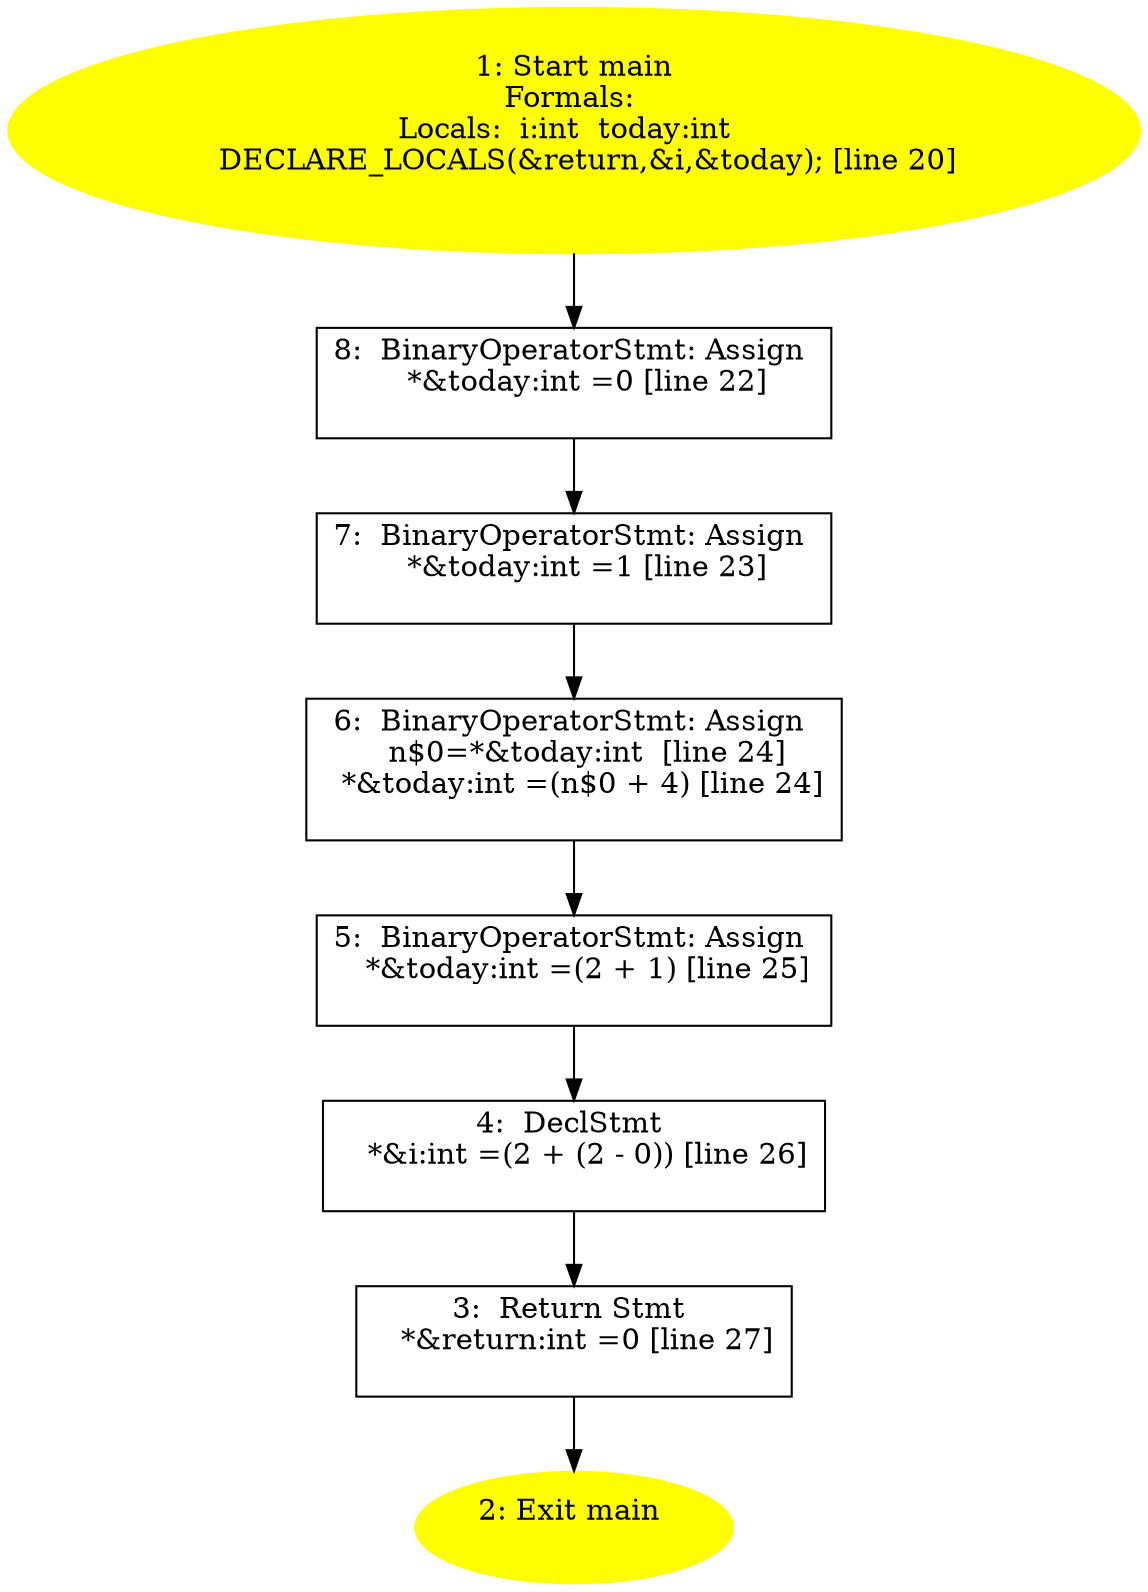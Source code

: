 /* @generated */
digraph iCFG {
"main8" [label="8:  BinaryOperatorStmt: Assign \n   *&today:int =0 [line 22]\n " shape="box"]
	

	 "main8" -> "main7" ;
"main7" [label="7:  BinaryOperatorStmt: Assign \n   *&today:int =1 [line 23]\n " shape="box"]
	

	 "main7" -> "main6" ;
"main6" [label="6:  BinaryOperatorStmt: Assign \n   n$0=*&today:int  [line 24]\n  *&today:int =(n$0 + 4) [line 24]\n " shape="box"]
	

	 "main6" -> "main5" ;
"main5" [label="5:  BinaryOperatorStmt: Assign \n   *&today:int =(2 + 1) [line 25]\n " shape="box"]
	

	 "main5" -> "main4" ;
"main4" [label="4:  DeclStmt \n   *&i:int =(2 + (2 - 0)) [line 26]\n " shape="box"]
	

	 "main4" -> "main3" ;
"main3" [label="3:  Return Stmt \n   *&return:int =0 [line 27]\n " shape="box"]
	

	 "main3" -> "main2" ;
"main2" [label="2: Exit main \n  " color=yellow style=filled]
	

"main1" [label="1: Start main\nFormals: \nLocals:  i:int  today:int  \n   DECLARE_LOCALS(&return,&i,&today); [line 20]\n " color=yellow style=filled]
	

	 "main1" -> "main8" ;
}
